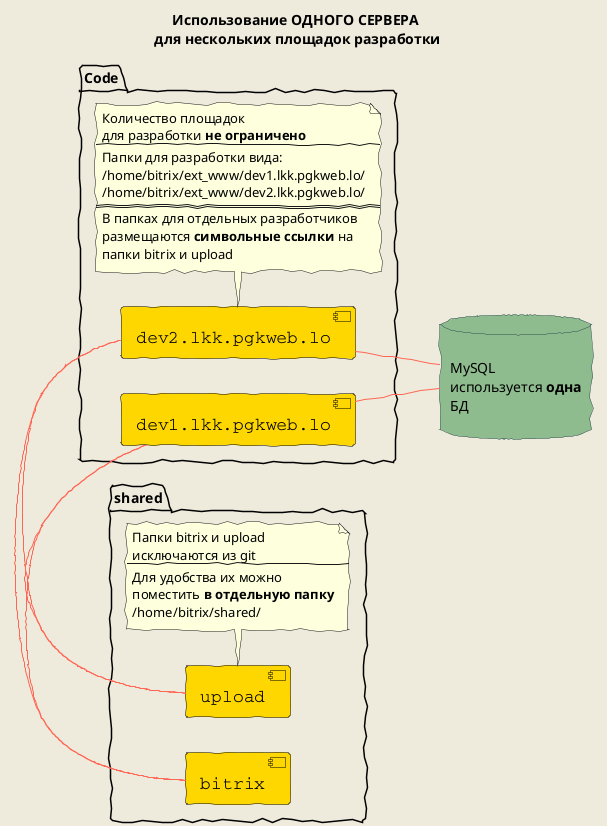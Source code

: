 @startuml
skinparam backgroundColor #EEEBDC
skinparam borderColor Blue
skinparam handwritten true

skinparam component {
  FontSize 18
  BackgroundColor<<Apache>> Red
  BorderColor<<Apache>> #FF6655
  FontName Courier
  BorderColor black
  BackgroundColor gold
  ArrowFontName Impact
  ArrowColor #FF6655
  ArrowFontColor #777777
}

skinparam database {
	BackgroundColor DarkSeaGreen
	BorderColor DarkSlateGray
}

title Использование **ОДНОГО СЕРВЕРА** \nдля нескольких площадок разработки

left to right direction

database "\nMySQL\nиспользуется **одна**\nБД\n" as db

package shared {
  [bitrix]
  [upload]
  note bottom of upload
    Папки bitrix и upload
    исключаются из git
    ---
    Для удобства их можно 
    поместить **в отдельную папку**
    /home/bitrix/shared/
  end note
}

package Code {
  [dev1.lkk.pgkweb.lo] as dev1
  [dev2.lkk.pgkweb.lo] as dev2
  note bottom of dev2
    Количество площадок
    для разработки **не ограничено**
    ---
    Папки для разработки вида:
    /home/bitrix/ext_www/dev1.lkk.pgkweb.lo/
    /home/bitrix/ext_www/dev2.lkk.pgkweb.lo/
    ===
    В папках для отдельных разработчиков 
    размещаются **символьные ссылки** на
    папки bitrix и upload
  end note
}

(dev1) - (upload)
(dev2) - (upload)
(dev1) - (bitrix)
(dev2) - (bitrix)
(dev1) -down- (db)
(dev2) -down- (db)
@enduml